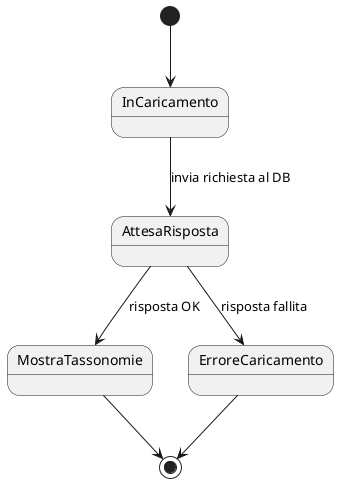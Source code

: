 @startuml Stato_Index_Tassonomie

[*] --> InCaricamento

InCaricamento --> AttesaRisposta : invia richiesta al DB
AttesaRisposta --> MostraTassonomie : risposta OK
AttesaRisposta --> ErroreCaricamento : risposta fallita

MostraTassonomie --> [*]
ErroreCaricamento --> [*]

@enduml
